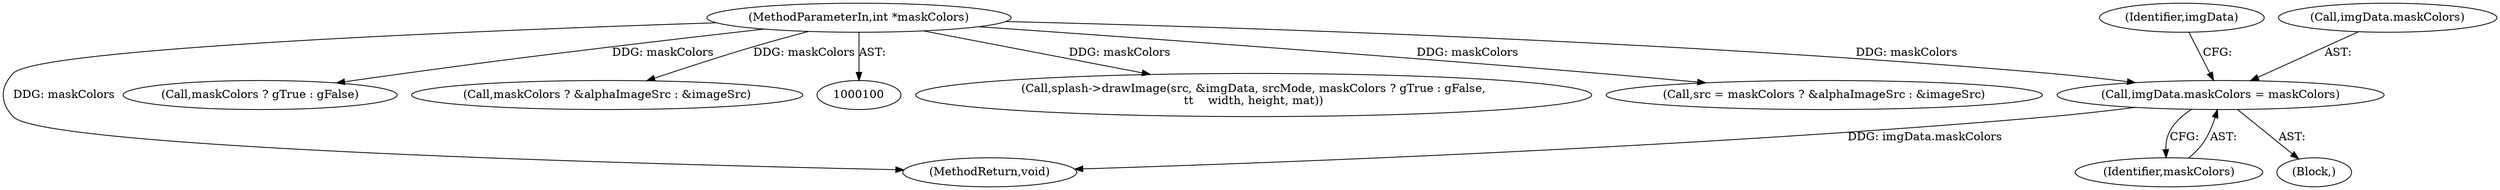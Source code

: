 digraph "0_poppler_7b2d314a61fd0e12f47c62996cb49ec0d1ba747a_10@pointer" {
"1000188" [label="(Call,imgData.maskColors = maskColors)"];
"1000107" [label="(MethodParameterIn,int *maskColors)"];
"1000188" [label="(Call,imgData.maskColors = maskColors)"];
"1000531" [label="(Call,splash->drawImage(src, &imgData, srcMode, maskColors ? gTrue : gFalse,\n\t\t    width, height, mat))"];
"1000109" [label="(Block,)"];
"1000523" [label="(Call,src = maskColors ? &alphaImageSrc : &imageSrc)"];
"1000107" [label="(MethodParameterIn,int *maskColors)"];
"1000566" [label="(MethodReturn,void)"];
"1000195" [label="(Identifier,imgData)"];
"1000189" [label="(Call,imgData.maskColors)"];
"1000192" [label="(Identifier,maskColors)"];
"1000536" [label="(Call,maskColors ? gTrue : gFalse)"];
"1000525" [label="(Call,maskColors ? &alphaImageSrc : &imageSrc)"];
"1000188" -> "1000109"  [label="AST: "];
"1000188" -> "1000192"  [label="CFG: "];
"1000189" -> "1000188"  [label="AST: "];
"1000192" -> "1000188"  [label="AST: "];
"1000195" -> "1000188"  [label="CFG: "];
"1000188" -> "1000566"  [label="DDG: imgData.maskColors"];
"1000107" -> "1000188"  [label="DDG: maskColors"];
"1000107" -> "1000100"  [label="AST: "];
"1000107" -> "1000566"  [label="DDG: maskColors"];
"1000107" -> "1000523"  [label="DDG: maskColors"];
"1000107" -> "1000525"  [label="DDG: maskColors"];
"1000107" -> "1000531"  [label="DDG: maskColors"];
"1000107" -> "1000536"  [label="DDG: maskColors"];
}
